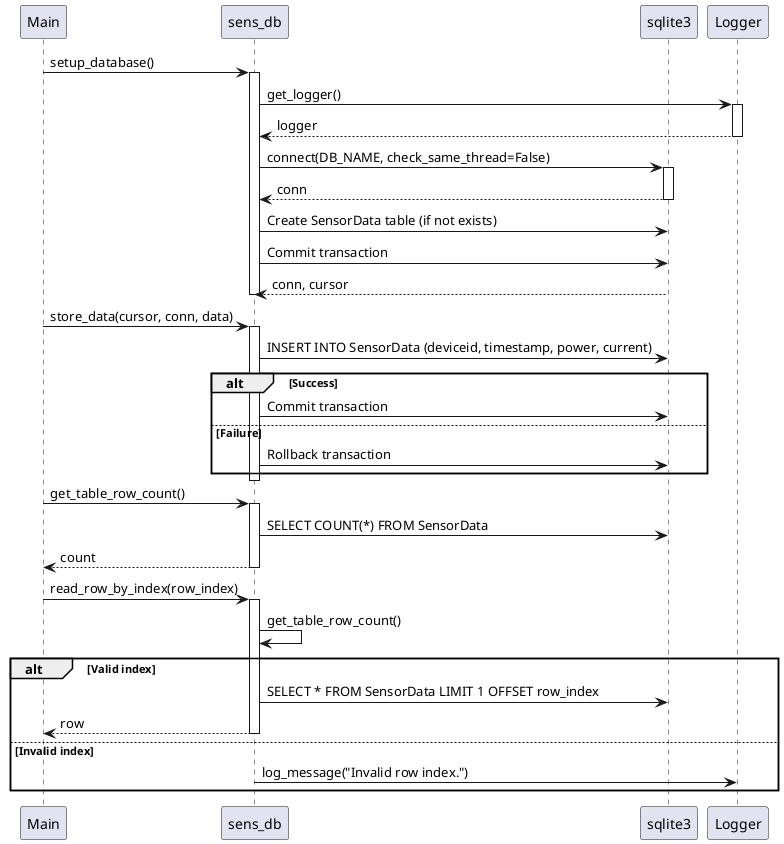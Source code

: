 ---

### Sequence Diagram for [sens_db.py](http://_vscodecontentref_/1)

```plantuml
@startuml
participant Main
participant sens_db
participant sqlite3
participant Logger

Main -> sens_db: setup_database()
activate sens_db
sens_db -> Logger: get_logger()
activate Logger
return logger
deactivate Logger
sens_db -> sqlite3: connect(DB_NAME, check_same_thread=False)
activate sqlite3
return conn
deactivate sqlite3
sens_db -> sqlite3: Create SensorData table (if not exists)
sens_db -> sqlite3: Commit transaction
return conn, cursor
deactivate sens_db

Main -> sens_db: store_data(cursor, conn, data)
activate sens_db
sens_db -> sqlite3: INSERT INTO SensorData (deviceid, timestamp, power, current)
alt Success
    sens_db -> sqlite3: Commit transaction
else Failure
    sens_db -> sqlite3: Rollback transaction
end
deactivate sens_db

Main -> sens_db: get_table_row_count()
activate sens_db
sens_db -> sqlite3: SELECT COUNT(*) FROM SensorData
return count
deactivate sens_db

Main -> sens_db: read_row_by_index(row_index)
activate sens_db
sens_db -> sens_db: get_table_row_count()
alt Valid index
    sens_db -> sqlite3: SELECT * FROM SensorData LIMIT 1 OFFSET row_index
    return row
else Invalid index
    sens_db -> Logger: log_message("Invalid row index.")
end
deactivate sens_db
@enduml
```